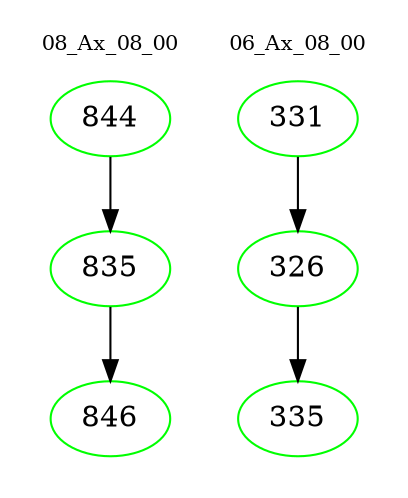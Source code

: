 digraph{
subgraph cluster_0 {
color = white
label = "08_Ax_08_00";
fontsize=10;
T0_844 [label="844", color="green"]
T0_844 -> T0_835 [color="black"]
T0_835 [label="835", color="green"]
T0_835 -> T0_846 [color="black"]
T0_846 [label="846", color="green"]
}
subgraph cluster_1 {
color = white
label = "06_Ax_08_00";
fontsize=10;
T1_331 [label="331", color="green"]
T1_331 -> T1_326 [color="black"]
T1_326 [label="326", color="green"]
T1_326 -> T1_335 [color="black"]
T1_335 [label="335", color="green"]
}
}

